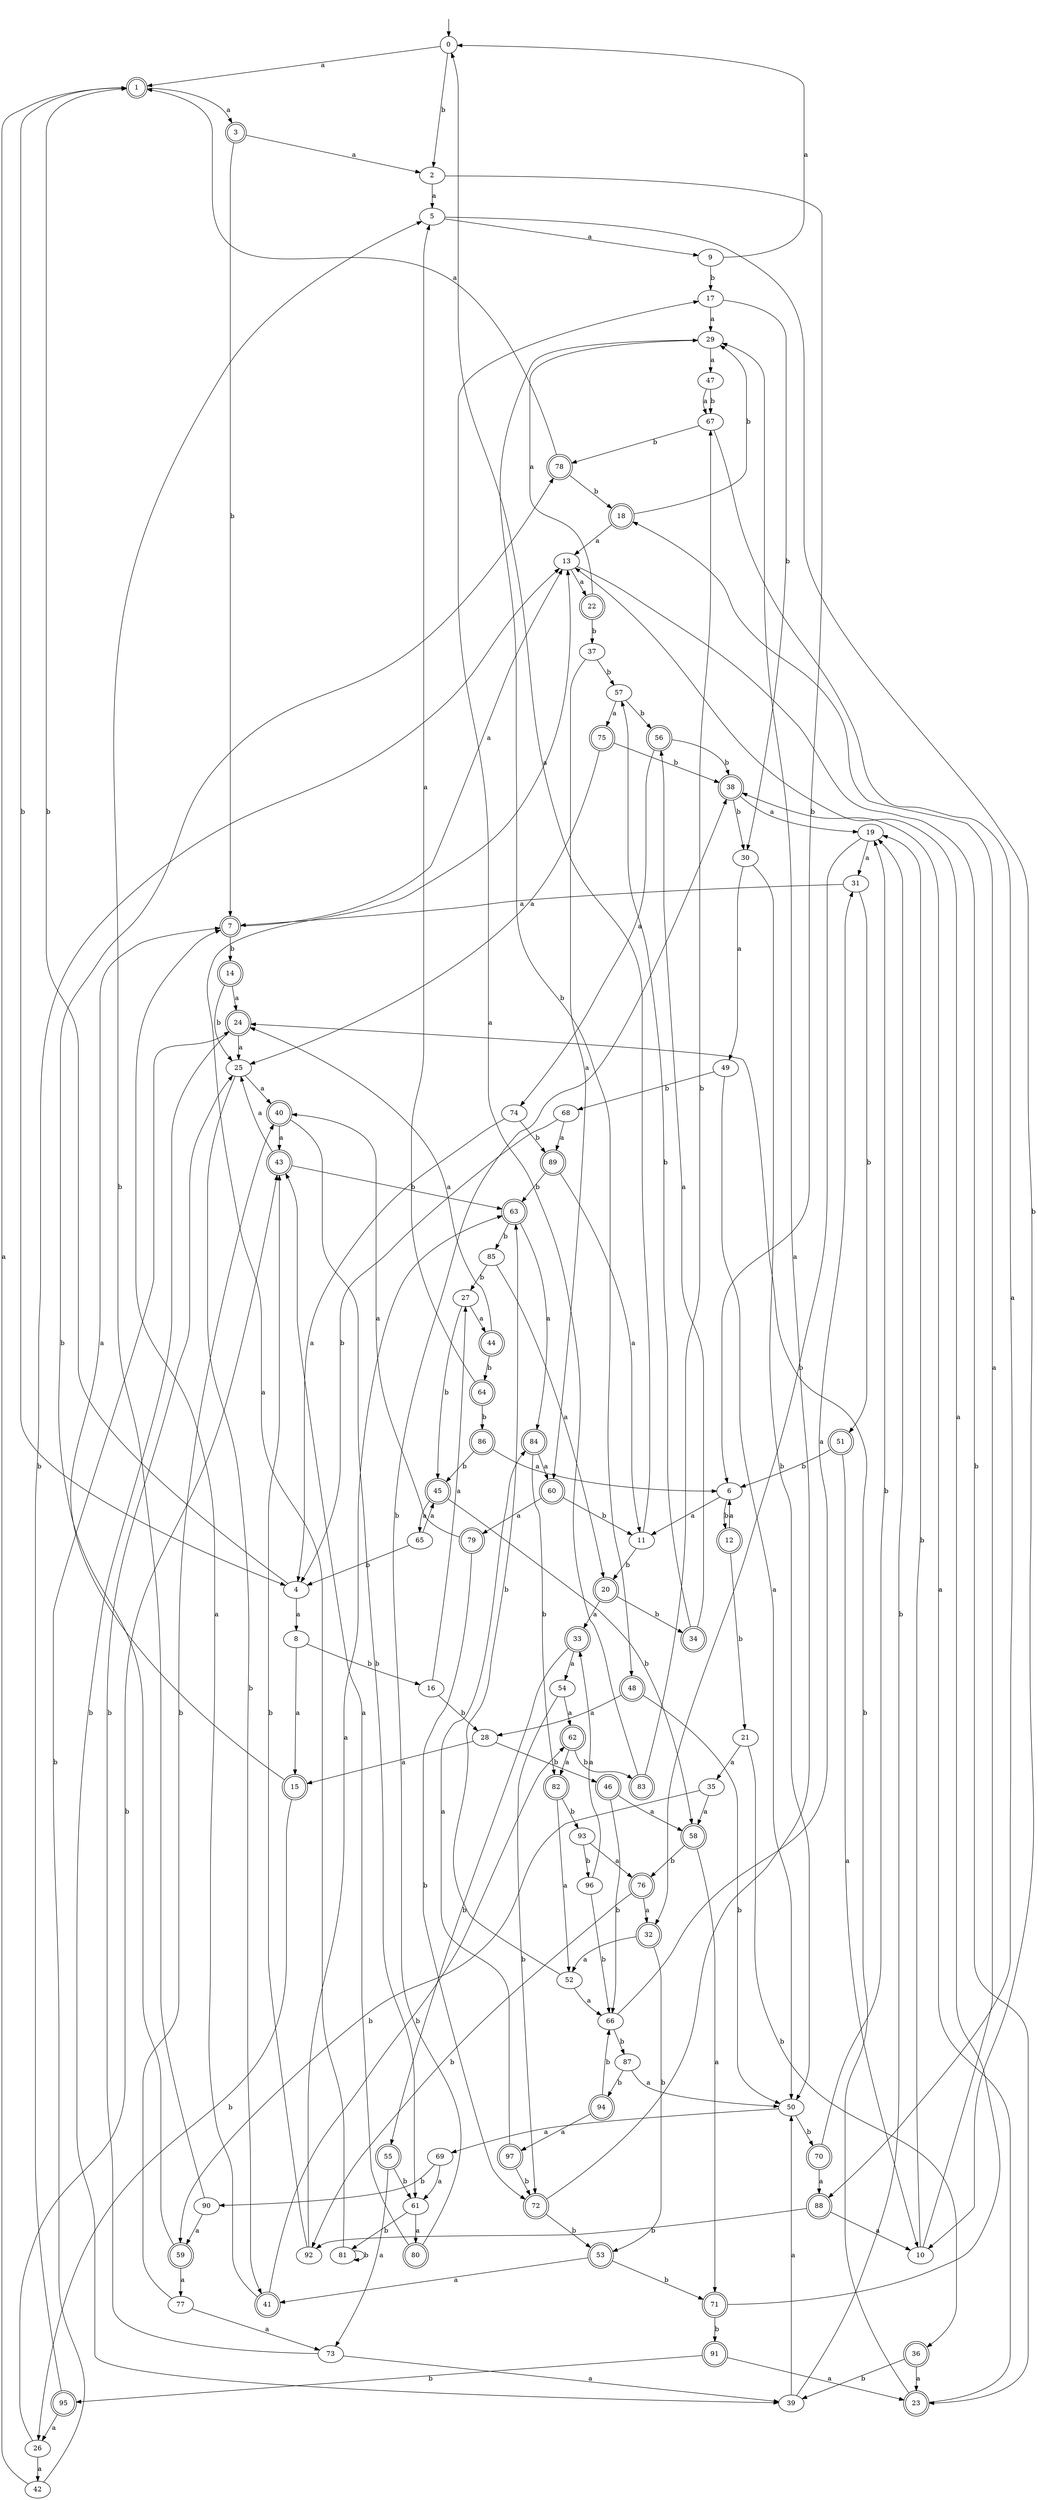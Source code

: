 digraph RandomDFA {
  __start0 [label="", shape=none];
  __start0 -> 0 [label=""];
  0 [shape=circle]
  0 -> 1 [label="a"]
  0 -> 2 [label="b"]
  1 [shape=doublecircle]
  1 -> 3 [label="a"]
  1 -> 4 [label="b"]
  2
  2 -> 5 [label="a"]
  2 -> 6 [label="b"]
  3 [shape=doublecircle]
  3 -> 2 [label="a"]
  3 -> 7 [label="b"]
  4
  4 -> 8 [label="a"]
  4 -> 1 [label="b"]
  5
  5 -> 9 [label="a"]
  5 -> 10 [label="b"]
  6
  6 -> 11 [label="a"]
  6 -> 12 [label="b"]
  7 [shape=doublecircle]
  7 -> 13 [label="a"]
  7 -> 14 [label="b"]
  8
  8 -> 15 [label="a"]
  8 -> 16 [label="b"]
  9
  9 -> 0 [label="a"]
  9 -> 17 [label="b"]
  10
  10 -> 18 [label="a"]
  10 -> 19 [label="b"]
  11
  11 -> 0 [label="a"]
  11 -> 20 [label="b"]
  12 [shape=doublecircle]
  12 -> 6 [label="a"]
  12 -> 21 [label="b"]
  13
  13 -> 22 [label="a"]
  13 -> 23 [label="b"]
  14 [shape=doublecircle]
  14 -> 24 [label="a"]
  14 -> 25 [label="b"]
  15 [shape=doublecircle]
  15 -> 7 [label="a"]
  15 -> 26 [label="b"]
  16
  16 -> 27 [label="a"]
  16 -> 28 [label="b"]
  17
  17 -> 29 [label="a"]
  17 -> 30 [label="b"]
  18 [shape=doublecircle]
  18 -> 13 [label="a"]
  18 -> 29 [label="b"]
  19
  19 -> 31 [label="a"]
  19 -> 32 [label="b"]
  20 [shape=doublecircle]
  20 -> 33 [label="a"]
  20 -> 34 [label="b"]
  21
  21 -> 35 [label="a"]
  21 -> 36 [label="b"]
  22 [shape=doublecircle]
  22 -> 29 [label="a"]
  22 -> 37 [label="b"]
  23 [shape=doublecircle]
  23 -> 38 [label="a"]
  23 -> 24 [label="b"]
  24 [shape=doublecircle]
  24 -> 25 [label="a"]
  24 -> 39 [label="b"]
  25
  25 -> 40 [label="a"]
  25 -> 41 [label="b"]
  26
  26 -> 42 [label="a"]
  26 -> 43 [label="b"]
  27
  27 -> 44 [label="a"]
  27 -> 45 [label="b"]
  28
  28 -> 15 [label="a"]
  28 -> 46 [label="b"]
  29
  29 -> 47 [label="a"]
  29 -> 48 [label="b"]
  30
  30 -> 49 [label="a"]
  30 -> 50 [label="b"]
  31
  31 -> 7 [label="a"]
  31 -> 51 [label="b"]
  32 [shape=doublecircle]
  32 -> 52 [label="a"]
  32 -> 53 [label="b"]
  33 [shape=doublecircle]
  33 -> 54 [label="a"]
  33 -> 55 [label="b"]
  34 [shape=doublecircle]
  34 -> 56 [label="a"]
  34 -> 57 [label="b"]
  35
  35 -> 58 [label="a"]
  35 -> 59 [label="b"]
  36 [shape=doublecircle]
  36 -> 23 [label="a"]
  36 -> 39 [label="b"]
  37
  37 -> 60 [label="a"]
  37 -> 57 [label="b"]
  38 [shape=doublecircle]
  38 -> 19 [label="a"]
  38 -> 30 [label="b"]
  39
  39 -> 50 [label="a"]
  39 -> 19 [label="b"]
  40 [shape=doublecircle]
  40 -> 43 [label="a"]
  40 -> 61 [label="b"]
  41 [shape=doublecircle]
  41 -> 7 [label="a"]
  41 -> 62 [label="b"]
  42
  42 -> 1 [label="a"]
  42 -> 24 [label="b"]
  43 [shape=doublecircle]
  43 -> 25 [label="a"]
  43 -> 63 [label="b"]
  44 [shape=doublecircle]
  44 -> 24 [label="a"]
  44 -> 64 [label="b"]
  45 [shape=doublecircle]
  45 -> 65 [label="a"]
  45 -> 58 [label="b"]
  46 [shape=doublecircle]
  46 -> 58 [label="a"]
  46 -> 66 [label="b"]
  47
  47 -> 67 [label="a"]
  47 -> 67 [label="b"]
  48 [shape=doublecircle]
  48 -> 28 [label="a"]
  48 -> 50 [label="b"]
  49
  49 -> 50 [label="a"]
  49 -> 68 [label="b"]
  50
  50 -> 69 [label="a"]
  50 -> 70 [label="b"]
  51 [shape=doublecircle]
  51 -> 10 [label="a"]
  51 -> 6 [label="b"]
  52
  52 -> 66 [label="a"]
  52 -> 63 [label="b"]
  53 [shape=doublecircle]
  53 -> 41 [label="a"]
  53 -> 71 [label="b"]
  54
  54 -> 62 [label="a"]
  54 -> 72 [label="b"]
  55 [shape=doublecircle]
  55 -> 73 [label="a"]
  55 -> 61 [label="b"]
  56 [shape=doublecircle]
  56 -> 74 [label="a"]
  56 -> 38 [label="b"]
  57
  57 -> 75 [label="a"]
  57 -> 56 [label="b"]
  58 [shape=doublecircle]
  58 -> 71 [label="a"]
  58 -> 76 [label="b"]
  59 [shape=doublecircle]
  59 -> 77 [label="a"]
  59 -> 78 [label="b"]
  60 [shape=doublecircle]
  60 -> 79 [label="a"]
  60 -> 11 [label="b"]
  61
  61 -> 80 [label="a"]
  61 -> 81 [label="b"]
  62 [shape=doublecircle]
  62 -> 82 [label="a"]
  62 -> 83 [label="b"]
  63 [shape=doublecircle]
  63 -> 84 [label="a"]
  63 -> 85 [label="b"]
  64 [shape=doublecircle]
  64 -> 5 [label="a"]
  64 -> 86 [label="b"]
  65
  65 -> 45 [label="a"]
  65 -> 4 [label="b"]
  66
  66 -> 31 [label="a"]
  66 -> 87 [label="b"]
  67
  67 -> 88 [label="a"]
  67 -> 78 [label="b"]
  68
  68 -> 89 [label="a"]
  68 -> 4 [label="b"]
  69
  69 -> 61 [label="a"]
  69 -> 90 [label="b"]
  70 [shape=doublecircle]
  70 -> 88 [label="a"]
  70 -> 19 [label="b"]
  71 [shape=doublecircle]
  71 -> 13 [label="a"]
  71 -> 91 [label="b"]
  72 [shape=doublecircle]
  72 -> 29 [label="a"]
  72 -> 53 [label="b"]
  73
  73 -> 39 [label="a"]
  73 -> 25 [label="b"]
  74
  74 -> 4 [label="a"]
  74 -> 89 [label="b"]
  75 [shape=doublecircle]
  75 -> 25 [label="a"]
  75 -> 38 [label="b"]
  76 [shape=doublecircle]
  76 -> 32 [label="a"]
  76 -> 92 [label="b"]
  77
  77 -> 73 [label="a"]
  77 -> 40 [label="b"]
  78 [shape=doublecircle]
  78 -> 1 [label="a"]
  78 -> 18 [label="b"]
  79 [shape=doublecircle]
  79 -> 40 [label="a"]
  79 -> 72 [label="b"]
  80 [shape=doublecircle]
  80 -> 43 [label="a"]
  80 -> 38 [label="b"]
  81
  81 -> 13 [label="a"]
  81 -> 81 [label="b"]
  82 [shape=doublecircle]
  82 -> 52 [label="a"]
  82 -> 93 [label="b"]
  83 [shape=doublecircle]
  83 -> 17 [label="a"]
  83 -> 67 [label="b"]
  84 [shape=doublecircle]
  84 -> 60 [label="a"]
  84 -> 82 [label="b"]
  85
  85 -> 20 [label="a"]
  85 -> 27 [label="b"]
  86 [shape=doublecircle]
  86 -> 6 [label="a"]
  86 -> 45 [label="b"]
  87
  87 -> 50 [label="a"]
  87 -> 94 [label="b"]
  88 [shape=doublecircle]
  88 -> 10 [label="a"]
  88 -> 92 [label="b"]
  89 [shape=doublecircle]
  89 -> 11 [label="a"]
  89 -> 63 [label="b"]
  90
  90 -> 59 [label="a"]
  90 -> 5 [label="b"]
  91 [shape=doublecircle]
  91 -> 23 [label="a"]
  91 -> 95 [label="b"]
  92
  92 -> 63 [label="a"]
  92 -> 43 [label="b"]
  93
  93 -> 76 [label="a"]
  93 -> 96 [label="b"]
  94 [shape=doublecircle]
  94 -> 97 [label="a"]
  94 -> 66 [label="b"]
  95 [shape=doublecircle]
  95 -> 26 [label="a"]
  95 -> 13 [label="b"]
  96
  96 -> 33 [label="a"]
  96 -> 66 [label="b"]
  97 [shape=doublecircle]
  97 -> 84 [label="a"]
  97 -> 72 [label="b"]
}
